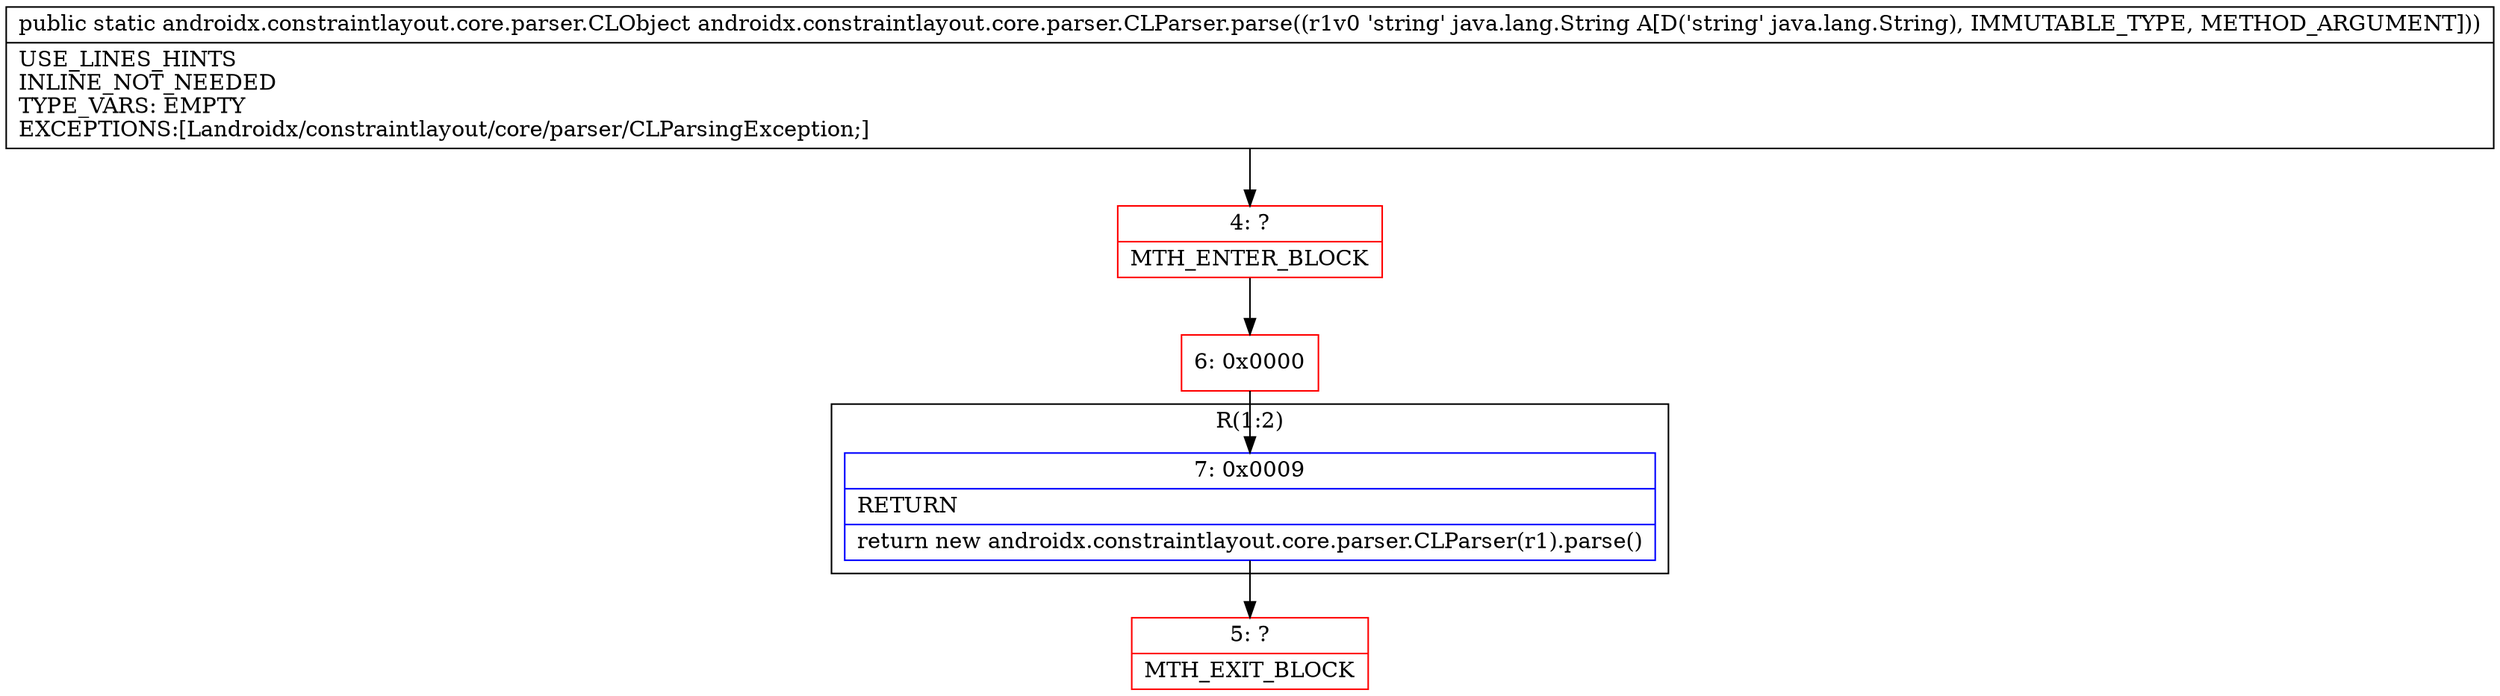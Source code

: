 digraph "CFG forandroidx.constraintlayout.core.parser.CLParser.parse(Ljava\/lang\/String;)Landroidx\/constraintlayout\/core\/parser\/CLObject;" {
subgraph cluster_Region_1764083388 {
label = "R(1:2)";
node [shape=record,color=blue];
Node_7 [shape=record,label="{7\:\ 0x0009|RETURN\l|return new androidx.constraintlayout.core.parser.CLParser(r1).parse()\l}"];
}
Node_4 [shape=record,color=red,label="{4\:\ ?|MTH_ENTER_BLOCK\l}"];
Node_6 [shape=record,color=red,label="{6\:\ 0x0000}"];
Node_5 [shape=record,color=red,label="{5\:\ ?|MTH_EXIT_BLOCK\l}"];
MethodNode[shape=record,label="{public static androidx.constraintlayout.core.parser.CLObject androidx.constraintlayout.core.parser.CLParser.parse((r1v0 'string' java.lang.String A[D('string' java.lang.String), IMMUTABLE_TYPE, METHOD_ARGUMENT]))  | USE_LINES_HINTS\lINLINE_NOT_NEEDED\lTYPE_VARS: EMPTY\lEXCEPTIONS:[Landroidx\/constraintlayout\/core\/parser\/CLParsingException;]\l}"];
MethodNode -> Node_4;Node_7 -> Node_5;
Node_4 -> Node_6;
Node_6 -> Node_7;
}

